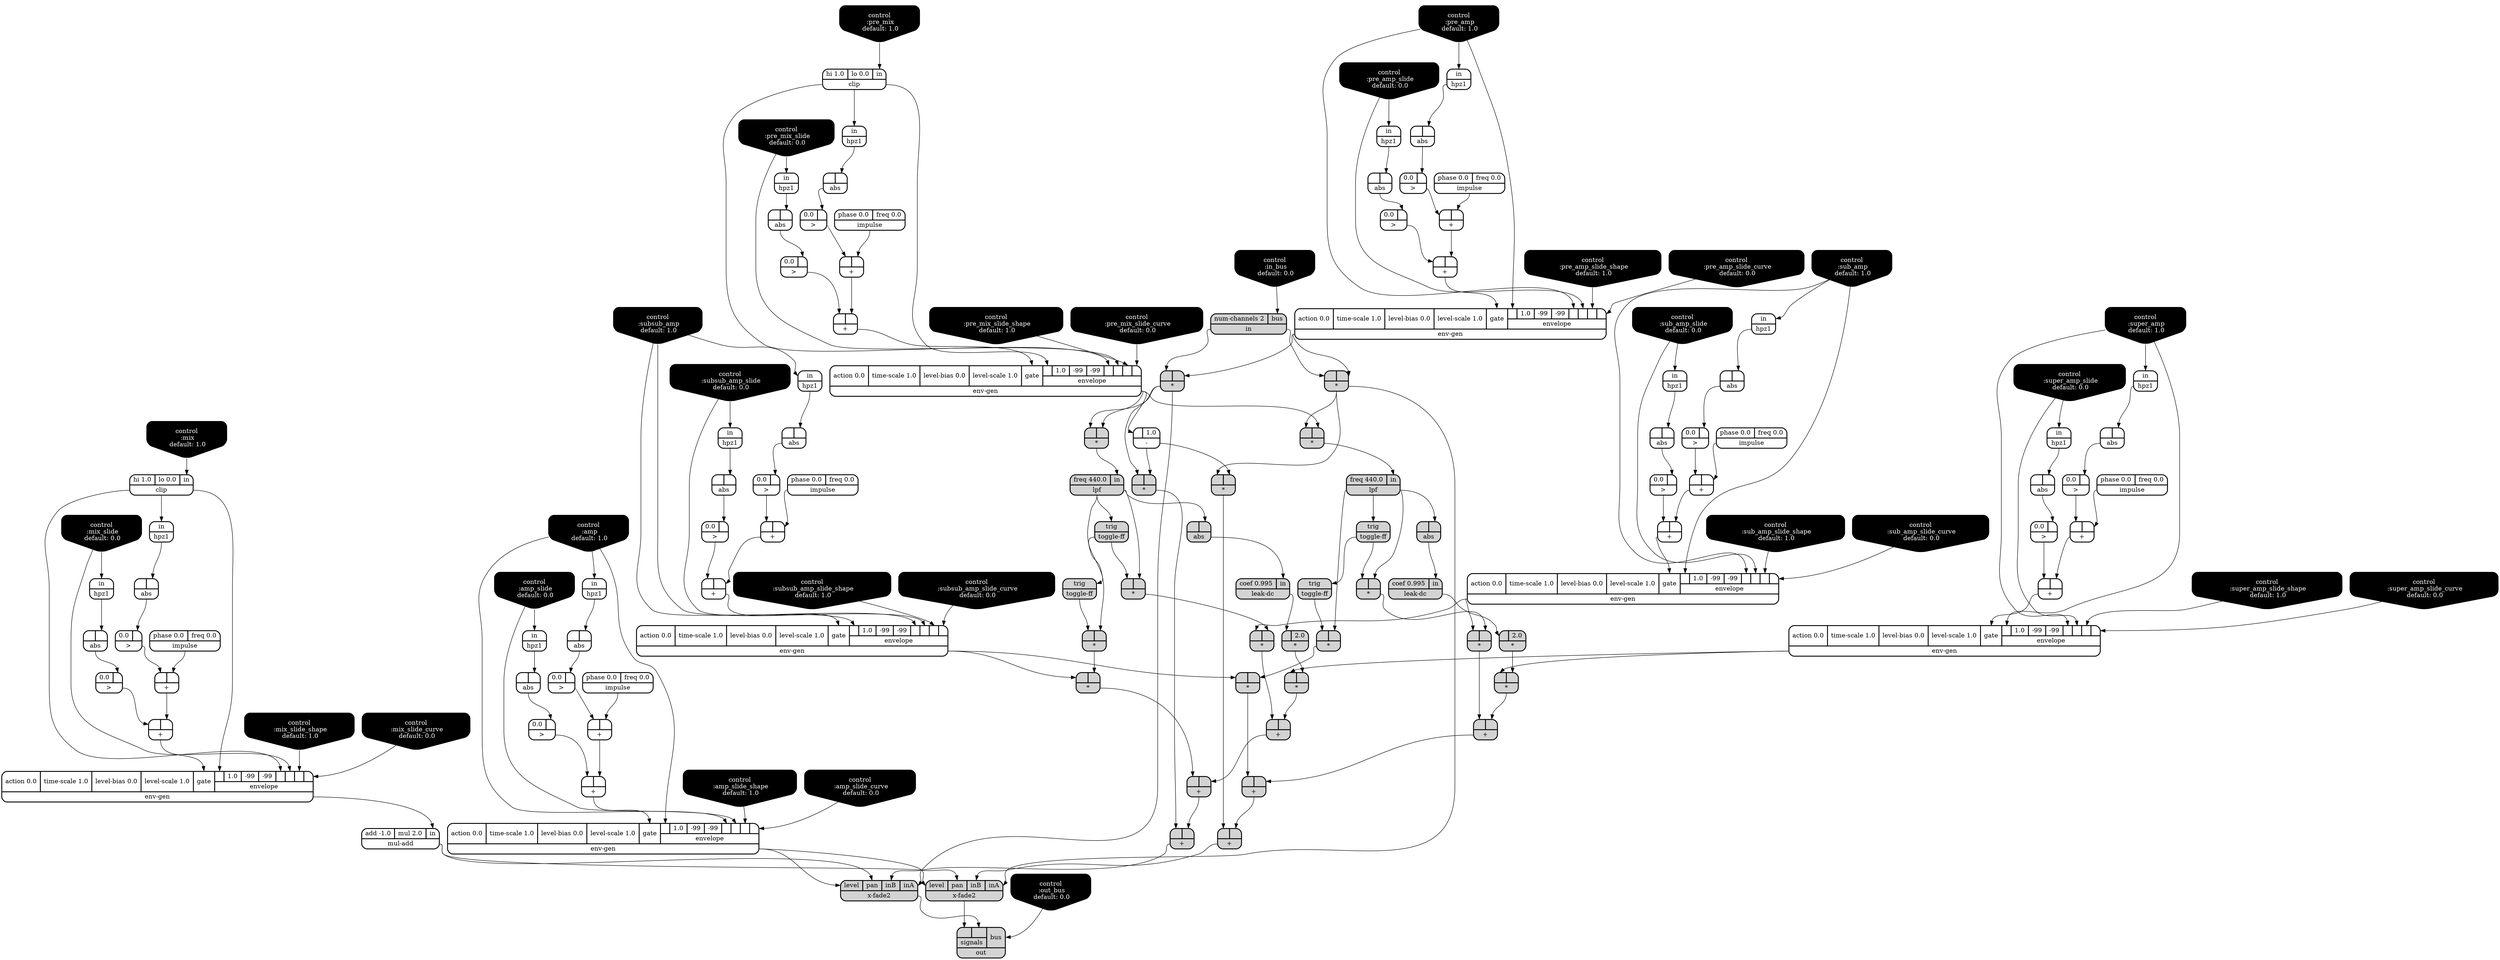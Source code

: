digraph synthdef {
54 [label = "{{ <b> |<a> } |<__UG_NAME__>* }" style="filled, bold, rounded"  shape=record rankdir=LR];
55 [label = "{{ <b> |<a> } |<__UG_NAME__>* }" style="filled, bold, rounded"  shape=record rankdir=LR];
59 [label = "{{ <b> |<a> } |<__UG_NAME__>* }" style="filled, bold, rounded"  shape=record rankdir=LR];
75 [label = "{{ <b> |<a> } |<__UG_NAME__>* }" style="filled, bold, rounded"  shape=record rankdir=LR];
76 [label = "{{ <b> |<a> } |<__UG_NAME__>* }" style="filled, bold, rounded"  shape=record rankdir=LR];
80 [label = "{{ <b> |<a> 2.0} |<__UG_NAME__>* }" style="filled, bold, rounded"  shape=record rankdir=LR];
91 [label = "{{ <b> |<a> } |<__UG_NAME__>* }" style="filled, bold, rounded"  shape=record rankdir=LR];
93 [label = "{{ <b> |<a> } |<__UG_NAME__>* }" style="filled, bold, rounded"  shape=record rankdir=LR];
103 [label = "{{ <b> |<a> } |<__UG_NAME__>* }" style="filled, bold, rounded"  shape=record rankdir=LR];
106 [label = "{{ <b> |<a> } |<__UG_NAME__>* }" style="filled, bold, rounded"  shape=record rankdir=LR];
115 [label = "{{ <b> |<a> } |<__UG_NAME__>* }" style="filled, bold, rounded"  shape=record rankdir=LR];
118 [label = "{{ <b> |<a> } |<__UG_NAME__>* }" style="filled, bold, rounded"  shape=record rankdir=LR];
122 [label = "{{ <b> |<a> 2.0} |<__UG_NAME__>* }" style="filled, bold, rounded"  shape=record rankdir=LR];
123 [label = "{{ <b> |<a> } |<__UG_NAME__>* }" style="filled, bold, rounded"  shape=record rankdir=LR];
132 [label = "{{ <b> |<a> } |<__UG_NAME__>* }" style="filled, bold, rounded"  shape=record rankdir=LR];
133 [label = "{{ <b> |<a> } |<__UG_NAME__>* }" style="filled, bold, rounded"  shape=record rankdir=LR];
135 [label = "{{ <b> |<a> } |<__UG_NAME__>* }" style="filled, bold, rounded"  shape=record rankdir=LR];
137 [label = "{{ <b> |<a> } |<__UG_NAME__>* }" style="filled, bold, rounded"  shape=record rankdir=LR];
41 [label = "{{ <b> |<a> } |<__UG_NAME__>+ }" style="bold, rounded" shape=record rankdir=LR];
44 [label = "{{ <b> |<a> } |<__UG_NAME__>+ }" style="bold, rounded" shape=record rankdir=LR];
47 [label = "{{ <b> |<a> } |<__UG_NAME__>+ }" style="bold, rounded" shape=record rankdir=LR];
51 [label = "{{ <b> |<a> } |<__UG_NAME__>+ }" style="bold, rounded" shape=record rankdir=LR];
65 [label = "{{ <b> |<a> } |<__UG_NAME__>+ }" style="bold, rounded" shape=record rankdir=LR];
69 [label = "{{ <b> |<a> } |<__UG_NAME__>+ }" style="bold, rounded" shape=record rankdir=LR];
85 [label = "{{ <b> |<a> } |<__UG_NAME__>+ }" style="bold, rounded" shape=record rankdir=LR];
89 [label = "{{ <b> |<a> } |<__UG_NAME__>+ }" style="bold, rounded" shape=record rankdir=LR];
97 [label = "{{ <b> |<a> } |<__UG_NAME__>+ }" style="bold, rounded" shape=record rankdir=LR];
101 [label = "{{ <b> |<a> } |<__UG_NAME__>+ }" style="bold, rounded" shape=record rankdir=LR];
104 [label = "{{ <b> |<a> } |<__UG_NAME__>+ }" style="filled, bold, rounded"  shape=record rankdir=LR];
109 [label = "{{ <b> |<a> } |<__UG_NAME__>+ }" style="bold, rounded" shape=record rankdir=LR];
113 [label = "{{ <b> |<a> } |<__UG_NAME__>+ }" style="bold, rounded" shape=record rankdir=LR];
116 [label = "{{ <b> |<a> } |<__UG_NAME__>+ }" style="filled, bold, rounded"  shape=record rankdir=LR];
119 [label = "{{ <b> |<a> } |<__UG_NAME__>+ }" style="filled, bold, rounded"  shape=record rankdir=LR];
128 [label = "{{ <b> |<a> } |<__UG_NAME__>+ }" style="bold, rounded" shape=record rankdir=LR];
130 [label = "{{ <b> |<a> } |<__UG_NAME__>+ }" style="bold, rounded" shape=record rankdir=LR];
134 [label = "{{ <b> |<a> } |<__UG_NAME__>+ }" style="filled, bold, rounded"  shape=record rankdir=LR];
136 [label = "{{ <b> |<a> } |<__UG_NAME__>+ }" style="filled, bold, rounded"  shape=record rankdir=LR];
138 [label = "{{ <b> |<a> } |<__UG_NAME__>+ }" style="filled, bold, rounded"  shape=record rankdir=LR];
117 [label = "{{ <b> |<a> 1.0} |<__UG_NAME__>- }" style="bold, rounded" shape=record rankdir=LR];
35 [label = "{{ <b> 0.0|<a> } |<__UG_NAME__>\> }" style="bold, rounded" shape=record rankdir=LR];
40 [label = "{{ <b> 0.0|<a> } |<__UG_NAME__>\> }" style="bold, rounded" shape=record rankdir=LR];
43 [label = "{{ <b> 0.0|<a> } |<__UG_NAME__>\> }" style="bold, rounded" shape=record rankdir=LR];
50 [label = "{{ <b> 0.0|<a> } |<__UG_NAME__>\> }" style="bold, rounded" shape=record rankdir=LR];
64 [label = "{{ <b> 0.0|<a> } |<__UG_NAME__>\> }" style="bold, rounded" shape=record rankdir=LR];
68 [label = "{{ <b> 0.0|<a> } |<__UG_NAME__>\> }" style="bold, rounded" shape=record rankdir=LR];
84 [label = "{{ <b> 0.0|<a> } |<__UG_NAME__>\> }" style="bold, rounded" shape=record rankdir=LR];
88 [label = "{{ <b> 0.0|<a> } |<__UG_NAME__>\> }" style="bold, rounded" shape=record rankdir=LR];
96 [label = "{{ <b> 0.0|<a> } |<__UG_NAME__>\> }" style="bold, rounded" shape=record rankdir=LR];
100 [label = "{{ <b> 0.0|<a> } |<__UG_NAME__>\> }" style="bold, rounded" shape=record rankdir=LR];
108 [label = "{{ <b> 0.0|<a> } |<__UG_NAME__>\> }" style="bold, rounded" shape=record rankdir=LR];
112 [label = "{{ <b> 0.0|<a> } |<__UG_NAME__>\> }" style="bold, rounded" shape=record rankdir=LR];
127 [label = "{{ <b> 0.0|<a> } |<__UG_NAME__>\> }" style="bold, rounded" shape=record rankdir=LR];
129 [label = "{{ <b> 0.0|<a> } |<__UG_NAME__>\> }" style="bold, rounded" shape=record rankdir=LR];
32 [label = "{{ <b> |<a> } |<__UG_NAME__>abs }" style="bold, rounded" shape=record rankdir=LR];
34 [label = "{{ <b> |<a> } |<__UG_NAME__>abs }" style="bold, rounded" shape=record rankdir=LR];
39 [label = "{{ <b> |<a> } |<__UG_NAME__>abs }" style="bold, rounded" shape=record rankdir=LR];
42 [label = "{{ <b> |<a> } |<__UG_NAME__>abs }" style="bold, rounded" shape=record rankdir=LR];
49 [label = "{{ <b> |<a> } |<__UG_NAME__>abs }" style="bold, rounded" shape=record rankdir=LR];
63 [label = "{{ <b> |<a> } |<__UG_NAME__>abs }" style="bold, rounded" shape=record rankdir=LR];
67 [label = "{{ <b> |<a> } |<__UG_NAME__>abs }" style="bold, rounded" shape=record rankdir=LR];
74 [label = "{{ <b> |<a> } |<__UG_NAME__>abs }" style="bold, rounded" shape=record rankdir=LR];
78 [label = "{{ <b> |<a> } |<__UG_NAME__>abs }" style="filled, bold, rounded"  shape=record rankdir=LR];
83 [label = "{{ <b> |<a> } |<__UG_NAME__>abs }" style="bold, rounded" shape=record rankdir=LR];
87 [label = "{{ <b> |<a> } |<__UG_NAME__>abs }" style="bold, rounded" shape=record rankdir=LR];
95 [label = "{{ <b> |<a> } |<__UG_NAME__>abs }" style="bold, rounded" shape=record rankdir=LR];
99 [label = "{{ <b> |<a> } |<__UG_NAME__>abs }" style="bold, rounded" shape=record rankdir=LR];
111 [label = "{{ <b> |<a> } |<__UG_NAME__>abs }" style="bold, rounded" shape=record rankdir=LR];
120 [label = "{{ <b> |<a> } |<__UG_NAME__>abs }" style="filled, bold, rounded"  shape=record rankdir=LR];
126 [label = "{{ <b> |<a> } |<__UG_NAME__>abs }" style="bold, rounded" shape=record rankdir=LR];
37 [label = "{{ <hi> hi 1.0|<lo> lo 0.0|<in> in} |<__UG_NAME__>clip }" style="bold, rounded" shape=record rankdir=LR];
61 [label = "{{ <hi> hi 1.0|<lo> lo 0.0|<in> in} |<__UG_NAME__>clip }" style="bold, rounded" shape=record rankdir=LR];
0 [label = "control
 :super_amp
 default: 1.0" shape=invhouse style="rounded, filled, bold" fillcolor=black fontcolor=white ]; 
1 [label = "control
 :super_amp_slide
 default: 0.0" shape=invhouse style="rounded, filled, bold" fillcolor=black fontcolor=white ]; 
2 [label = "control
 :super_amp_slide_shape
 default: 1.0" shape=invhouse style="rounded, filled, bold" fillcolor=black fontcolor=white ]; 
3 [label = "control
 :super_amp_slide_curve
 default: 0.0" shape=invhouse style="rounded, filled, bold" fillcolor=black fontcolor=white ]; 
4 [label = "control
 :sub_amp
 default: 1.0" shape=invhouse style="rounded, filled, bold" fillcolor=black fontcolor=white ]; 
5 [label = "control
 :sub_amp_slide
 default: 0.0" shape=invhouse style="rounded, filled, bold" fillcolor=black fontcolor=white ]; 
6 [label = "control
 :sub_amp_slide_shape
 default: 1.0" shape=invhouse style="rounded, filled, bold" fillcolor=black fontcolor=white ]; 
7 [label = "control
 :sub_amp_slide_curve
 default: 0.0" shape=invhouse style="rounded, filled, bold" fillcolor=black fontcolor=white ]; 
8 [label = "control
 :subsub_amp
 default: 1.0" shape=invhouse style="rounded, filled, bold" fillcolor=black fontcolor=white ]; 
9 [label = "control
 :subsub_amp_slide
 default: 0.0" shape=invhouse style="rounded, filled, bold" fillcolor=black fontcolor=white ]; 
10 [label = "control
 :subsub_amp_slide_shape
 default: 1.0" shape=invhouse style="rounded, filled, bold" fillcolor=black fontcolor=white ]; 
11 [label = "control
 :subsub_amp_slide_curve
 default: 0.0" shape=invhouse style="rounded, filled, bold" fillcolor=black fontcolor=white ]; 
12 [label = "control
 :pre_amp
 default: 1.0" shape=invhouse style="rounded, filled, bold" fillcolor=black fontcolor=white ]; 
13 [label = "control
 :pre_amp_slide
 default: 0.0" shape=invhouse style="rounded, filled, bold" fillcolor=black fontcolor=white ]; 
14 [label = "control
 :pre_amp_slide_shape
 default: 1.0" shape=invhouse style="rounded, filled, bold" fillcolor=black fontcolor=white ]; 
15 [label = "control
 :pre_amp_slide_curve
 default: 0.0" shape=invhouse style="rounded, filled, bold" fillcolor=black fontcolor=white ]; 
16 [label = "control
 :amp
 default: 1.0" shape=invhouse style="rounded, filled, bold" fillcolor=black fontcolor=white ]; 
17 [label = "control
 :amp_slide
 default: 0.0" shape=invhouse style="rounded, filled, bold" fillcolor=black fontcolor=white ]; 
18 [label = "control
 :amp_slide_shape
 default: 1.0" shape=invhouse style="rounded, filled, bold" fillcolor=black fontcolor=white ]; 
19 [label = "control
 :amp_slide_curve
 default: 0.0" shape=invhouse style="rounded, filled, bold" fillcolor=black fontcolor=white ]; 
20 [label = "control
 :mix
 default: 1.0" shape=invhouse style="rounded, filled, bold" fillcolor=black fontcolor=white ]; 
21 [label = "control
 :mix_slide
 default: 0.0" shape=invhouse style="rounded, filled, bold" fillcolor=black fontcolor=white ]; 
22 [label = "control
 :mix_slide_shape
 default: 1.0" shape=invhouse style="rounded, filled, bold" fillcolor=black fontcolor=white ]; 
23 [label = "control
 :mix_slide_curve
 default: 0.0" shape=invhouse style="rounded, filled, bold" fillcolor=black fontcolor=white ]; 
24 [label = "control
 :pre_mix
 default: 1.0" shape=invhouse style="rounded, filled, bold" fillcolor=black fontcolor=white ]; 
25 [label = "control
 :pre_mix_slide
 default: 0.0" shape=invhouse style="rounded, filled, bold" fillcolor=black fontcolor=white ]; 
26 [label = "control
 :pre_mix_slide_shape
 default: 1.0" shape=invhouse style="rounded, filled, bold" fillcolor=black fontcolor=white ]; 
27 [label = "control
 :pre_mix_slide_curve
 default: 0.0" shape=invhouse style="rounded, filled, bold" fillcolor=black fontcolor=white ]; 
28 [label = "control
 :in_bus
 default: 0.0" shape=invhouse style="rounded, filled, bold" fillcolor=black fontcolor=white ]; 
29 [label = "control
 :out_bus
 default: 0.0" shape=invhouse style="rounded, filled, bold" fillcolor=black fontcolor=white ]; 
45 [label = "{{ <action> action 0.0|<time____scale> time-scale 1.0|<level____bias> level-bias 0.0|<level____scale> level-scale 1.0|<gate> gate|{{<envelope___clip___0>|1.0|-99|-99|<envelope___clip___4>|<envelope___control___5>|<envelope___control___6>|<envelope___control___7>}|envelope}} |<__UG_NAME__>env-gen }" style="bold, rounded" shape=record rankdir=LR];
52 [label = "{{ <action> action 0.0|<time____scale> time-scale 1.0|<level____bias> level-bias 0.0|<level____scale> level-scale 1.0|<gate> gate|{{<envelope___control___0>|1.0|-99|-99|<envelope___control___4>|<envelope___control___5>|<envelope___control___6>|<envelope___control___7>}|envelope}} |<__UG_NAME__>env-gen }" style="bold, rounded" shape=record rankdir=LR];
70 [label = "{{ <action> action 0.0|<time____scale> time-scale 1.0|<level____bias> level-bias 0.0|<level____scale> level-scale 1.0|<gate> gate|{{<envelope___clip___0>|1.0|-99|-99|<envelope___clip___4>|<envelope___control___5>|<envelope___control___6>|<envelope___control___7>}|envelope}} |<__UG_NAME__>env-gen }" style="bold, rounded" shape=record rankdir=LR];
90 [label = "{{ <action> action 0.0|<time____scale> time-scale 1.0|<level____bias> level-bias 0.0|<level____scale> level-scale 1.0|<gate> gate|{{<envelope___control___0>|1.0|-99|-99|<envelope___control___4>|<envelope___control___5>|<envelope___control___6>|<envelope___control___7>}|envelope}} |<__UG_NAME__>env-gen }" style="bold, rounded" shape=record rankdir=LR];
102 [label = "{{ <action> action 0.0|<time____scale> time-scale 1.0|<level____bias> level-bias 0.0|<level____scale> level-scale 1.0|<gate> gate|{{<envelope___control___0>|1.0|-99|-99|<envelope___control___4>|<envelope___control___5>|<envelope___control___6>|<envelope___control___7>}|envelope}} |<__UG_NAME__>env-gen }" style="bold, rounded" shape=record rankdir=LR];
114 [label = "{{ <action> action 0.0|<time____scale> time-scale 1.0|<level____bias> level-bias 0.0|<level____scale> level-scale 1.0|<gate> gate|{{<envelope___control___0>|1.0|-99|-99|<envelope___control___4>|<envelope___control___5>|<envelope___control___6>|<envelope___control___7>}|envelope}} |<__UG_NAME__>env-gen }" style="bold, rounded" shape=record rankdir=LR];
131 [label = "{{ <action> action 0.0|<time____scale> time-scale 1.0|<level____bias> level-bias 0.0|<level____scale> level-scale 1.0|<gate> gate|{{<envelope___control___0>|1.0|-99|-99|<envelope___control___4>|<envelope___control___5>|<envelope___control___6>|<envelope___control___7>}|envelope}} |<__UG_NAME__>env-gen }" style="bold, rounded" shape=record rankdir=LR];
30 [label = "{{ <in> in} |<__UG_NAME__>hpz1 }" style="bold, rounded" shape=record rankdir=LR];
31 [label = "{{ <in> in} |<__UG_NAME__>hpz1 }" style="bold, rounded" shape=record rankdir=LR];
33 [label = "{{ <in> in} |<__UG_NAME__>hpz1 }" style="bold, rounded" shape=record rankdir=LR];
38 [label = "{{ <in> in} |<__UG_NAME__>hpz1 }" style="bold, rounded" shape=record rankdir=LR];
48 [label = "{{ <in> in} |<__UG_NAME__>hpz1 }" style="bold, rounded" shape=record rankdir=LR];
62 [label = "{{ <in> in} |<__UG_NAME__>hpz1 }" style="bold, rounded" shape=record rankdir=LR];
66 [label = "{{ <in> in} |<__UG_NAME__>hpz1 }" style="bold, rounded" shape=record rankdir=LR];
72 [label = "{{ <in> in} |<__UG_NAME__>hpz1 }" style="bold, rounded" shape=record rankdir=LR];
73 [label = "{{ <in> in} |<__UG_NAME__>hpz1 }" style="bold, rounded" shape=record rankdir=LR];
82 [label = "{{ <in> in} |<__UG_NAME__>hpz1 }" style="bold, rounded" shape=record rankdir=LR];
86 [label = "{{ <in> in} |<__UG_NAME__>hpz1 }" style="bold, rounded" shape=record rankdir=LR];
98 [label = "{{ <in> in} |<__UG_NAME__>hpz1 }" style="bold, rounded" shape=record rankdir=LR];
110 [label = "{{ <in> in} |<__UG_NAME__>hpz1 }" style="bold, rounded" shape=record rankdir=LR];
125 [label = "{{ <in> in} |<__UG_NAME__>hpz1 }" style="bold, rounded" shape=record rankdir=LR];
36 [label = "{{ <phase> phase 0.0|<freq> freq 0.0} |<__UG_NAME__>impulse }" style="bold, rounded" shape=record rankdir=LR];
46 [label = "{{ <phase> phase 0.0|<freq> freq 0.0} |<__UG_NAME__>impulse }" style="bold, rounded" shape=record rankdir=LR];
60 [label = "{{ <phase> phase 0.0|<freq> freq 0.0} |<__UG_NAME__>impulse }" style="bold, rounded" shape=record rankdir=LR];
81 [label = "{{ <phase> phase 0.0|<freq> freq 0.0} |<__UG_NAME__>impulse }" style="bold, rounded" shape=record rankdir=LR];
94 [label = "{{ <phase> phase 0.0|<freq> freq 0.0} |<__UG_NAME__>impulse }" style="bold, rounded" shape=record rankdir=LR];
107 [label = "{{ <phase> phase 0.0|<freq> freq 0.0} |<__UG_NAME__>impulse }" style="bold, rounded" shape=record rankdir=LR];
124 [label = "{{ <phase> phase 0.0|<freq> freq 0.0} |<__UG_NAME__>impulse }" style="bold, rounded" shape=record rankdir=LR];
53 [label = "{{ <num____channels> num-channels 2|<bus> bus} |<__UG_NAME__>in }" style="filled, bold, rounded"  shape=record rankdir=LR];
79 [label = "{{ <coef> coef 0.995|<in> in} |<__UG_NAME__>leak-dc }" style="filled, bold, rounded"  shape=record rankdir=LR];
121 [label = "{{ <coef> coef 0.995|<in> in} |<__UG_NAME__>leak-dc }" style="filled, bold, rounded"  shape=record rankdir=LR];
56 [label = "{{ <freq> freq 440.0|<in> in} |<__UG_NAME__>lpf }" style="filled, bold, rounded"  shape=record rankdir=LR];
77 [label = "{{ <freq> freq 440.0|<in> in} |<__UG_NAME__>lpf }" style="filled, bold, rounded"  shape=record rankdir=LR];
71 [label = "{{ <add> add -1.0|<mul> mul 2.0|<in> in} |<__UG_NAME__>mul-add }" style="bold, rounded" shape=record rankdir=LR];
141 [label = "{{ {{<signals___x____fade2___0>|<signals___x____fade2___1>}|signals}|<bus> bus} |<__UG_NAME__>out }" style="filled, bold, rounded"  shape=record rankdir=LR];
57 [label = "{{ <trig> trig} |<__UG_NAME__>toggle-ff }" style="filled, bold, rounded"  shape=record rankdir=LR];
58 [label = "{{ <trig> trig} |<__UG_NAME__>toggle-ff }" style="filled, bold, rounded"  shape=record rankdir=LR];
92 [label = "{{ <trig> trig} |<__UG_NAME__>toggle-ff }" style="filled, bold, rounded"  shape=record rankdir=LR];
105 [label = "{{ <trig> trig} |<__UG_NAME__>toggle-ff }" style="filled, bold, rounded"  shape=record rankdir=LR];
139 [label = "{{ <level> level|<pan> pan|<inb> inB|<ina> inA} |<__UG_NAME__>x-fade2 }" style="filled, bold, rounded"  shape=record rankdir=LR];
140 [label = "{{ <level> level|<pan> pan|<inb> inB|<ina> inA} |<__UG_NAME__>x-fade2 }" style="filled, bold, rounded"  shape=record rankdir=LR];

52:__UG_NAME__ -> 54:a ;
53:__UG_NAME__ -> 54:b ;
45:__UG_NAME__ -> 55:a ;
54:__UG_NAME__ -> 55:b ;
56:__UG_NAME__ -> 59:a ;
58:__UG_NAME__ -> 59:b ;
52:__UG_NAME__ -> 75:a ;
53:__UG_NAME__ -> 75:b ;
45:__UG_NAME__ -> 76:a ;
75:__UG_NAME__ -> 76:b ;
79:__UG_NAME__ -> 80:b ;
80:__UG_NAME__ -> 91:a ;
90:__UG_NAME__ -> 91:b ;
77:__UG_NAME__ -> 93:a ;
92:__UG_NAME__ -> 93:b ;
93:__UG_NAME__ -> 103:a ;
102:__UG_NAME__ -> 103:b ;
77:__UG_NAME__ -> 106:a ;
105:__UG_NAME__ -> 106:b ;
106:__UG_NAME__ -> 115:a ;
114:__UG_NAME__ -> 115:b ;
117:__UG_NAME__ -> 118:a ;
75:__UG_NAME__ -> 118:b ;
121:__UG_NAME__ -> 122:b ;
122:__UG_NAME__ -> 123:a ;
90:__UG_NAME__ -> 123:b ;
56:__UG_NAME__ -> 132:a ;
57:__UG_NAME__ -> 132:b ;
132:__UG_NAME__ -> 133:a ;
102:__UG_NAME__ -> 133:b ;
59:__UG_NAME__ -> 135:a ;
114:__UG_NAME__ -> 135:b ;
117:__UG_NAME__ -> 137:a ;
54:__UG_NAME__ -> 137:b ;
36:__UG_NAME__ -> 41:a ;
40:__UG_NAME__ -> 41:b ;
41:__UG_NAME__ -> 44:a ;
43:__UG_NAME__ -> 44:b ;
46:__UG_NAME__ -> 47:a ;
35:__UG_NAME__ -> 47:b ;
47:__UG_NAME__ -> 51:a ;
50:__UG_NAME__ -> 51:b ;
60:__UG_NAME__ -> 65:a ;
64:__UG_NAME__ -> 65:b ;
65:__UG_NAME__ -> 69:a ;
68:__UG_NAME__ -> 69:b ;
81:__UG_NAME__ -> 85:a ;
84:__UG_NAME__ -> 85:b ;
85:__UG_NAME__ -> 89:a ;
88:__UG_NAME__ -> 89:b ;
94:__UG_NAME__ -> 97:a ;
96:__UG_NAME__ -> 97:b ;
97:__UG_NAME__ -> 101:a ;
100:__UG_NAME__ -> 101:b ;
91:__UG_NAME__ -> 104:a ;
103:__UG_NAME__ -> 104:b ;
107:__UG_NAME__ -> 109:a ;
108:__UG_NAME__ -> 109:b ;
109:__UG_NAME__ -> 113:a ;
112:__UG_NAME__ -> 113:b ;
104:__UG_NAME__ -> 116:a ;
115:__UG_NAME__ -> 116:b ;
116:__UG_NAME__ -> 119:a ;
118:__UG_NAME__ -> 119:b ;
124:__UG_NAME__ -> 128:a ;
127:__UG_NAME__ -> 128:b ;
128:__UG_NAME__ -> 130:a ;
129:__UG_NAME__ -> 130:b ;
123:__UG_NAME__ -> 134:a ;
133:__UG_NAME__ -> 134:b ;
134:__UG_NAME__ -> 136:a ;
135:__UG_NAME__ -> 136:b ;
136:__UG_NAME__ -> 138:a ;
137:__UG_NAME__ -> 138:b ;
45:__UG_NAME__ -> 117:b ;
34:__UG_NAME__ -> 35:a ;
39:__UG_NAME__ -> 40:a ;
42:__UG_NAME__ -> 43:a ;
49:__UG_NAME__ -> 50:a ;
63:__UG_NAME__ -> 64:a ;
67:__UG_NAME__ -> 68:a ;
83:__UG_NAME__ -> 84:a ;
87:__UG_NAME__ -> 88:a ;
95:__UG_NAME__ -> 96:a ;
99:__UG_NAME__ -> 100:a ;
74:__UG_NAME__ -> 108:a ;
111:__UG_NAME__ -> 112:a ;
126:__UG_NAME__ -> 127:a ;
32:__UG_NAME__ -> 129:a ;
31:__UG_NAME__ -> 32:a ;
33:__UG_NAME__ -> 34:a ;
38:__UG_NAME__ -> 39:a ;
30:__UG_NAME__ -> 42:a ;
48:__UG_NAME__ -> 49:a ;
62:__UG_NAME__ -> 63:a ;
66:__UG_NAME__ -> 67:a ;
73:__UG_NAME__ -> 74:a ;
77:__UG_NAME__ -> 78:a ;
82:__UG_NAME__ -> 83:a ;
86:__UG_NAME__ -> 87:a ;
72:__UG_NAME__ -> 95:a ;
98:__UG_NAME__ -> 99:a ;
110:__UG_NAME__ -> 111:a ;
56:__UG_NAME__ -> 120:a ;
125:__UG_NAME__ -> 126:a ;
24:__UG_NAME__ -> 37:in ;
20:__UG_NAME__ -> 61:in ;
37:__UG_NAME__ -> 45:envelope___clip___0 ;
37:__UG_NAME__ -> 45:envelope___clip___4 ;
25:__UG_NAME__ -> 45:envelope___control___5 ;
26:__UG_NAME__ -> 45:envelope___control___6 ;
27:__UG_NAME__ -> 45:envelope___control___7 ;
44:__UG_NAME__ -> 45:gate ;
12:__UG_NAME__ -> 52:envelope___control___0 ;
12:__UG_NAME__ -> 52:envelope___control___4 ;
13:__UG_NAME__ -> 52:envelope___control___5 ;
14:__UG_NAME__ -> 52:envelope___control___6 ;
15:__UG_NAME__ -> 52:envelope___control___7 ;
51:__UG_NAME__ -> 52:gate ;
61:__UG_NAME__ -> 70:envelope___clip___0 ;
61:__UG_NAME__ -> 70:envelope___clip___4 ;
21:__UG_NAME__ -> 70:envelope___control___5 ;
22:__UG_NAME__ -> 70:envelope___control___6 ;
23:__UG_NAME__ -> 70:envelope___control___7 ;
69:__UG_NAME__ -> 70:gate ;
0:__UG_NAME__ -> 90:envelope___control___0 ;
0:__UG_NAME__ -> 90:envelope___control___4 ;
1:__UG_NAME__ -> 90:envelope___control___5 ;
2:__UG_NAME__ -> 90:envelope___control___6 ;
3:__UG_NAME__ -> 90:envelope___control___7 ;
89:__UG_NAME__ -> 90:gate ;
4:__UG_NAME__ -> 102:envelope___control___0 ;
4:__UG_NAME__ -> 102:envelope___control___4 ;
5:__UG_NAME__ -> 102:envelope___control___5 ;
6:__UG_NAME__ -> 102:envelope___control___6 ;
7:__UG_NAME__ -> 102:envelope___control___7 ;
101:__UG_NAME__ -> 102:gate ;
8:__UG_NAME__ -> 114:envelope___control___0 ;
8:__UG_NAME__ -> 114:envelope___control___4 ;
9:__UG_NAME__ -> 114:envelope___control___5 ;
10:__UG_NAME__ -> 114:envelope___control___6 ;
11:__UG_NAME__ -> 114:envelope___control___7 ;
113:__UG_NAME__ -> 114:gate ;
16:__UG_NAME__ -> 131:envelope___control___0 ;
16:__UG_NAME__ -> 131:envelope___control___4 ;
17:__UG_NAME__ -> 131:envelope___control___5 ;
18:__UG_NAME__ -> 131:envelope___control___6 ;
19:__UG_NAME__ -> 131:envelope___control___7 ;
130:__UG_NAME__ -> 131:gate ;
25:__UG_NAME__ -> 30:in ;
17:__UG_NAME__ -> 31:in ;
12:__UG_NAME__ -> 33:in ;
37:__UG_NAME__ -> 38:in ;
13:__UG_NAME__ -> 48:in ;
61:__UG_NAME__ -> 62:in ;
21:__UG_NAME__ -> 66:in ;
4:__UG_NAME__ -> 72:in ;
8:__UG_NAME__ -> 73:in ;
0:__UG_NAME__ -> 82:in ;
1:__UG_NAME__ -> 86:in ;
5:__UG_NAME__ -> 98:in ;
9:__UG_NAME__ -> 110:in ;
16:__UG_NAME__ -> 125:in ;
28:__UG_NAME__ -> 53:bus ;
78:__UG_NAME__ -> 79:in ;
120:__UG_NAME__ -> 121:in ;
55:__UG_NAME__ -> 56:in ;
76:__UG_NAME__ -> 77:in ;
70:__UG_NAME__ -> 71:in ;
29:__UG_NAME__ -> 141:bus ;
140:__UG_NAME__ -> 141:signals___x____fade2___0 ;
139:__UG_NAME__ -> 141:signals___x____fade2___1 ;
56:__UG_NAME__ -> 57:trig ;
57:__UG_NAME__ -> 58:trig ;
77:__UG_NAME__ -> 92:trig ;
92:__UG_NAME__ -> 105:trig ;
54:__UG_NAME__ -> 139:ina ;
138:__UG_NAME__ -> 139:inb ;
71:__UG_NAME__ -> 139:pan ;
131:__UG_NAME__ -> 139:level ;
75:__UG_NAME__ -> 140:ina ;
119:__UG_NAME__ -> 140:inb ;
71:__UG_NAME__ -> 140:pan ;
131:__UG_NAME__ -> 140:level ;

}
